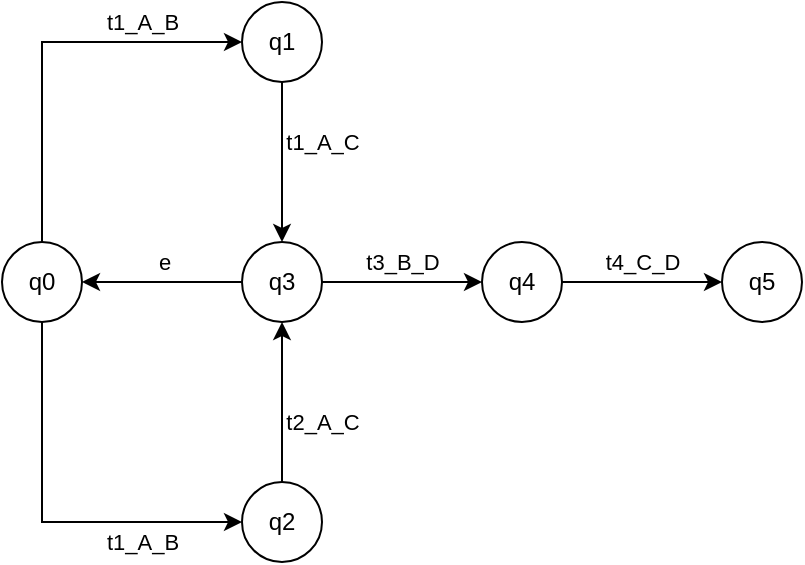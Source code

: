 <mxfile version="22.1.18" type="device">
  <diagram name="Pagina-1" id="nIeyPK9QJzHCQirBHih5">
    <mxGraphModel dx="712" dy="814" grid="1" gridSize="10" guides="1" tooltips="1" connect="1" arrows="1" fold="1" page="1" pageScale="1" pageWidth="827" pageHeight="1169" math="0" shadow="0">
      <root>
        <mxCell id="0" />
        <mxCell id="1" parent="0" />
        <mxCell id="TcRPlJFlF0x7xFAKsVos-1" style="rounded=0;orthogonalLoop=1;jettySize=auto;html=1;" parent="1" source="TcRPlJFlF0x7xFAKsVos-5" target="TcRPlJFlF0x7xFAKsVos-9" edge="1">
          <mxGeometry relative="1" as="geometry">
            <Array as="points">
              <mxPoint x="180" y="60" />
            </Array>
          </mxGeometry>
        </mxCell>
        <mxCell id="TcRPlJFlF0x7xFAKsVos-2" value="t1_A_B" style="edgeLabel;html=1;align=center;verticalAlign=middle;resizable=0;points=[];" parent="TcRPlJFlF0x7xFAKsVos-1" vertex="1" connectable="0">
          <mxGeometry x="0.056" y="-1" relative="1" as="geometry">
            <mxPoint x="44" y="-11" as="offset" />
          </mxGeometry>
        </mxCell>
        <mxCell id="TcRPlJFlF0x7xFAKsVos-3" style="rounded=0;orthogonalLoop=1;jettySize=auto;html=1;" parent="1" source="TcRPlJFlF0x7xFAKsVos-5" target="TcRPlJFlF0x7xFAKsVos-12" edge="1">
          <mxGeometry relative="1" as="geometry">
            <mxPoint x="205.858" y="285.858" as="targetPoint" />
            <Array as="points">
              <mxPoint x="180" y="300" />
            </Array>
          </mxGeometry>
        </mxCell>
        <mxCell id="TcRPlJFlF0x7xFAKsVos-4" value="t1_A_B" style="edgeLabel;html=1;align=center;verticalAlign=middle;resizable=0;points=[];" parent="TcRPlJFlF0x7xFAKsVos-3" vertex="1" connectable="0">
          <mxGeometry x="-0.13" y="2" relative="1" as="geometry">
            <mxPoint x="48" y="23" as="offset" />
          </mxGeometry>
        </mxCell>
        <mxCell id="TcRPlJFlF0x7xFAKsVos-5" value="q0" style="ellipse;whiteSpace=wrap;html=1;aspect=fixed;" parent="1" vertex="1">
          <mxGeometry x="160" y="160" width="40" height="40" as="geometry" />
        </mxCell>
        <mxCell id="TcRPlJFlF0x7xFAKsVos-19" style="edgeStyle=orthogonalEdgeStyle;rounded=0;orthogonalLoop=1;jettySize=auto;html=1;" parent="1" source="TcRPlJFlF0x7xFAKsVos-6" target="TcRPlJFlF0x7xFAKsVos-15" edge="1">
          <mxGeometry relative="1" as="geometry" />
        </mxCell>
        <mxCell id="TcRPlJFlF0x7xFAKsVos-20" value="t3_B_D" style="edgeLabel;html=1;align=center;verticalAlign=middle;resizable=0;points=[];" parent="TcRPlJFlF0x7xFAKsVos-19" vertex="1" connectable="0">
          <mxGeometry x="0.15" y="-2" relative="1" as="geometry">
            <mxPoint x="-6" y="-12" as="offset" />
          </mxGeometry>
        </mxCell>
        <mxCell id="TcRPlJFlF0x7xFAKsVos-6" value="q3" style="ellipse;whiteSpace=wrap;html=1;aspect=fixed;" parent="1" vertex="1">
          <mxGeometry x="280" y="160" width="40" height="40" as="geometry" />
        </mxCell>
        <mxCell id="TcRPlJFlF0x7xFAKsVos-7" style="rounded=0;orthogonalLoop=1;jettySize=auto;html=1;" parent="1" source="TcRPlJFlF0x7xFAKsVos-9" target="TcRPlJFlF0x7xFAKsVos-6" edge="1">
          <mxGeometry relative="1" as="geometry" />
        </mxCell>
        <mxCell id="TcRPlJFlF0x7xFAKsVos-8" value="t1_A_C" style="edgeLabel;html=1;align=center;verticalAlign=middle;resizable=0;points=[];" parent="TcRPlJFlF0x7xFAKsVos-7" vertex="1" connectable="0">
          <mxGeometry x="-0.251" y="-2" relative="1" as="geometry">
            <mxPoint x="22" as="offset" />
          </mxGeometry>
        </mxCell>
        <mxCell id="TcRPlJFlF0x7xFAKsVos-9" value="q1" style="ellipse;whiteSpace=wrap;html=1;aspect=fixed;" parent="1" vertex="1">
          <mxGeometry x="280" y="40" width="40" height="40" as="geometry" />
        </mxCell>
        <mxCell id="TcRPlJFlF0x7xFAKsVos-10" style="rounded=0;orthogonalLoop=1;jettySize=auto;html=1;" parent="1" source="TcRPlJFlF0x7xFAKsVos-12" target="TcRPlJFlF0x7xFAKsVos-6" edge="1">
          <mxGeometry relative="1" as="geometry">
            <mxPoint x="325.858" y="285.858" as="targetPoint" />
          </mxGeometry>
        </mxCell>
        <mxCell id="TcRPlJFlF0x7xFAKsVos-11" value="t2_A_C" style="edgeLabel;html=1;align=center;verticalAlign=middle;resizable=0;points=[];" parent="TcRPlJFlF0x7xFAKsVos-10" vertex="1" connectable="0">
          <mxGeometry x="-0.176" y="-2" relative="1" as="geometry">
            <mxPoint x="18" y="3" as="offset" />
          </mxGeometry>
        </mxCell>
        <mxCell id="TcRPlJFlF0x7xFAKsVos-12" value="q2" style="ellipse;whiteSpace=wrap;html=1;aspect=fixed;" parent="1" vertex="1">
          <mxGeometry x="280" y="280" width="40" height="40" as="geometry" />
        </mxCell>
        <mxCell id="TcRPlJFlF0x7xFAKsVos-18" style="edgeStyle=orthogonalEdgeStyle;rounded=0;orthogonalLoop=1;jettySize=auto;html=1;" parent="1" source="TcRPlJFlF0x7xFAKsVos-15" target="TcRPlJFlF0x7xFAKsVos-16" edge="1">
          <mxGeometry relative="1" as="geometry" />
        </mxCell>
        <mxCell id="TcRPlJFlF0x7xFAKsVos-21" value="t4_C_D" style="edgeLabel;html=1;align=center;verticalAlign=middle;resizable=0;points=[];" parent="TcRPlJFlF0x7xFAKsVos-18" vertex="1" connectable="0">
          <mxGeometry x="-0.075" y="2" relative="1" as="geometry">
            <mxPoint x="3" y="-8" as="offset" />
          </mxGeometry>
        </mxCell>
        <mxCell id="TcRPlJFlF0x7xFAKsVos-15" value="q4" style="ellipse;whiteSpace=wrap;html=1;aspect=fixed;" parent="1" vertex="1">
          <mxGeometry x="400" y="160" width="40" height="40" as="geometry" />
        </mxCell>
        <mxCell id="TcRPlJFlF0x7xFAKsVos-16" value="q5" style="ellipse;whiteSpace=wrap;html=1;aspect=fixed;" parent="1" vertex="1">
          <mxGeometry x="520" y="160" width="40" height="40" as="geometry" />
        </mxCell>
        <mxCell id="6IG-fhiqwVKxQHvjKNLl-2" style="edgeStyle=orthogonalEdgeStyle;rounded=0;orthogonalLoop=1;jettySize=auto;html=1;" parent="1" source="TcRPlJFlF0x7xFAKsVos-6" target="TcRPlJFlF0x7xFAKsVos-5" edge="1">
          <mxGeometry relative="1" as="geometry">
            <mxPoint x="160" y="180" as="sourcePoint" />
          </mxGeometry>
        </mxCell>
        <mxCell id="6IG-fhiqwVKxQHvjKNLl-12" value="e" style="edgeLabel;html=1;align=center;verticalAlign=middle;resizable=0;points=[];" parent="6IG-fhiqwVKxQHvjKNLl-2" vertex="1" connectable="0">
          <mxGeometry x="-0.232" relative="1" as="geometry">
            <mxPoint x="-9" y="-10" as="offset" />
          </mxGeometry>
        </mxCell>
      </root>
    </mxGraphModel>
  </diagram>
</mxfile>
